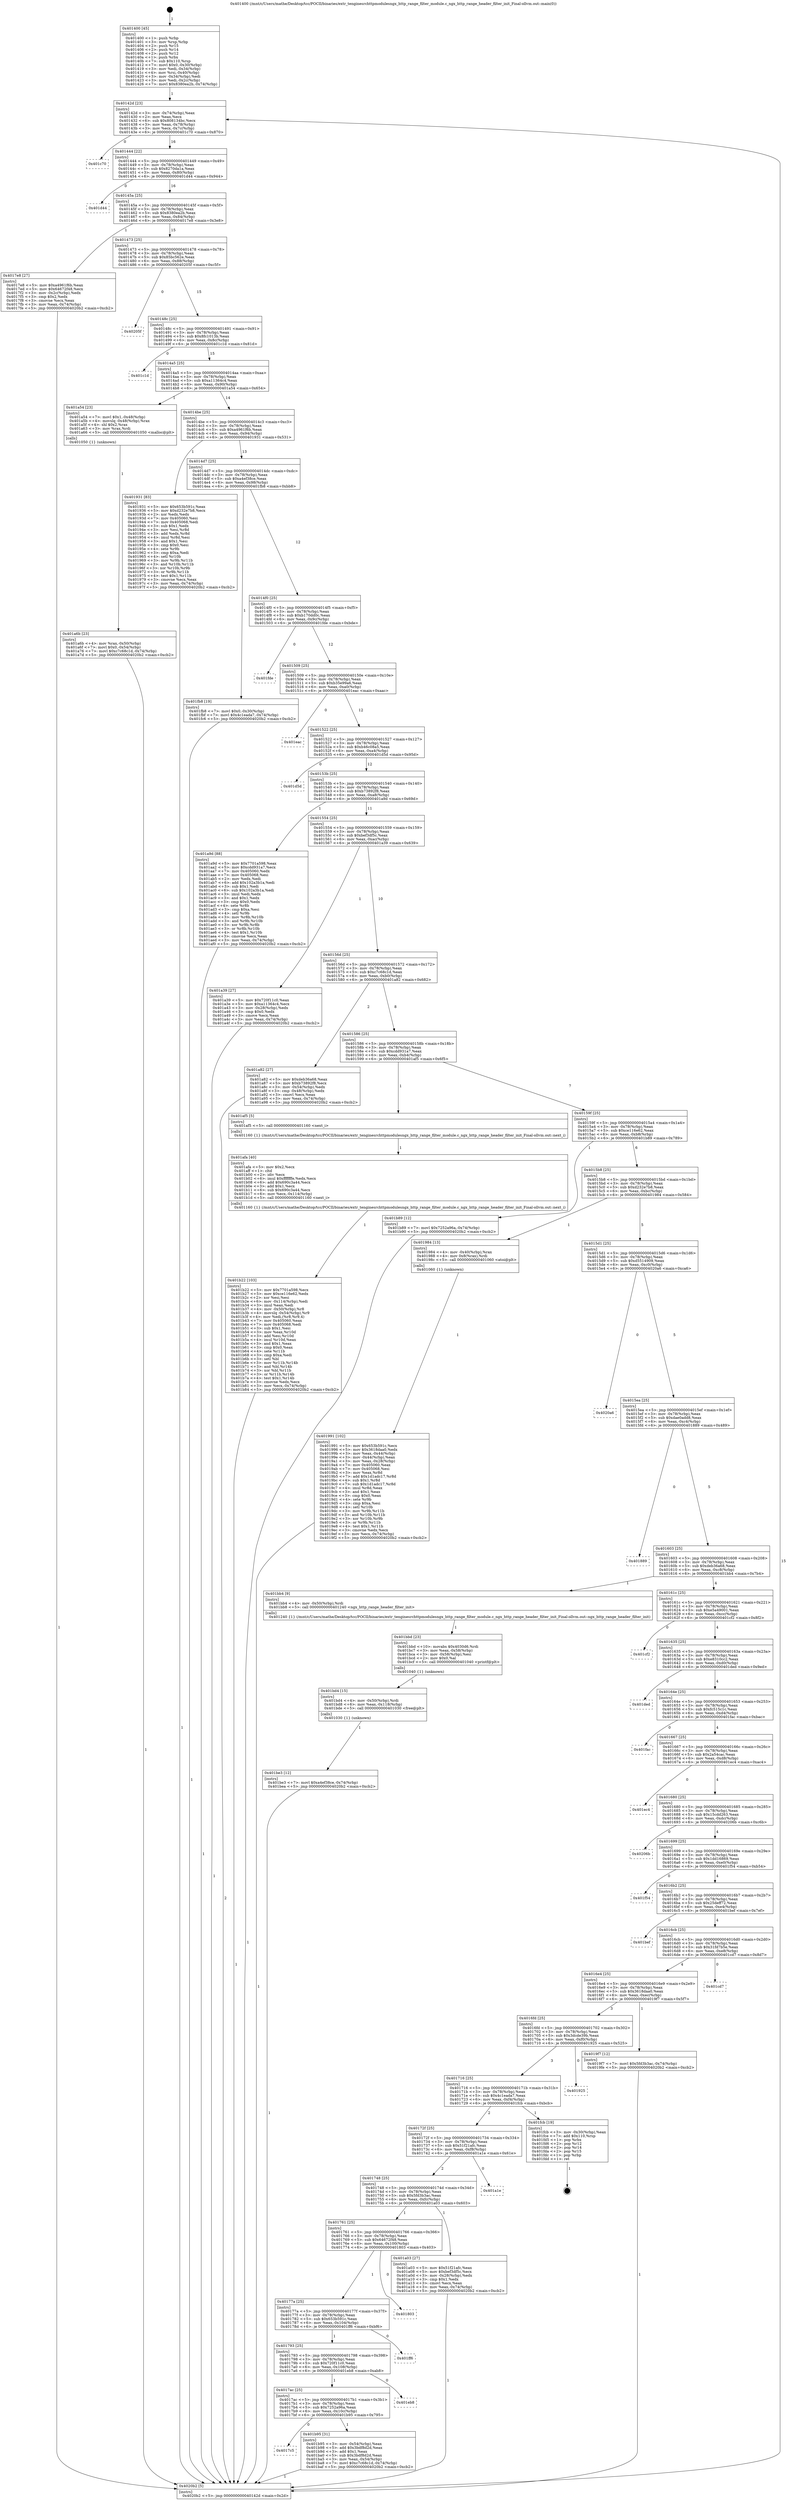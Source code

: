 digraph "0x401400" {
  label = "0x401400 (/mnt/c/Users/mathe/Desktop/tcc/POCII/binaries/extr_tenginesrchttpmodulesngx_http_range_filter_module.c_ngx_http_range_header_filter_init_Final-ollvm.out::main(0))"
  labelloc = "t"
  node[shape=record]

  Entry [label="",width=0.3,height=0.3,shape=circle,fillcolor=black,style=filled]
  "0x40142d" [label="{
     0x40142d [23]\l
     | [instrs]\l
     &nbsp;&nbsp;0x40142d \<+3\>: mov -0x74(%rbp),%eax\l
     &nbsp;&nbsp;0x401430 \<+2\>: mov %eax,%ecx\l
     &nbsp;&nbsp;0x401432 \<+6\>: sub $0x808134bc,%ecx\l
     &nbsp;&nbsp;0x401438 \<+3\>: mov %eax,-0x78(%rbp)\l
     &nbsp;&nbsp;0x40143b \<+3\>: mov %ecx,-0x7c(%rbp)\l
     &nbsp;&nbsp;0x40143e \<+6\>: je 0000000000401c70 \<main+0x870\>\l
  }"]
  "0x401c70" [label="{
     0x401c70\l
  }", style=dashed]
  "0x401444" [label="{
     0x401444 [22]\l
     | [instrs]\l
     &nbsp;&nbsp;0x401444 \<+5\>: jmp 0000000000401449 \<main+0x49\>\l
     &nbsp;&nbsp;0x401449 \<+3\>: mov -0x78(%rbp),%eax\l
     &nbsp;&nbsp;0x40144c \<+5\>: sub $0x8270da1a,%eax\l
     &nbsp;&nbsp;0x401451 \<+3\>: mov %eax,-0x80(%rbp)\l
     &nbsp;&nbsp;0x401454 \<+6\>: je 0000000000401d44 \<main+0x944\>\l
  }"]
  Exit [label="",width=0.3,height=0.3,shape=circle,fillcolor=black,style=filled,peripheries=2]
  "0x401d44" [label="{
     0x401d44\l
  }", style=dashed]
  "0x40145a" [label="{
     0x40145a [25]\l
     | [instrs]\l
     &nbsp;&nbsp;0x40145a \<+5\>: jmp 000000000040145f \<main+0x5f\>\l
     &nbsp;&nbsp;0x40145f \<+3\>: mov -0x78(%rbp),%eax\l
     &nbsp;&nbsp;0x401462 \<+5\>: sub $0x8380ea2b,%eax\l
     &nbsp;&nbsp;0x401467 \<+6\>: mov %eax,-0x84(%rbp)\l
     &nbsp;&nbsp;0x40146d \<+6\>: je 00000000004017e8 \<main+0x3e8\>\l
  }"]
  "0x401be3" [label="{
     0x401be3 [12]\l
     | [instrs]\l
     &nbsp;&nbsp;0x401be3 \<+7\>: movl $0xa4ef38ce,-0x74(%rbp)\l
     &nbsp;&nbsp;0x401bea \<+5\>: jmp 00000000004020b2 \<main+0xcb2\>\l
  }"]
  "0x4017e8" [label="{
     0x4017e8 [27]\l
     | [instrs]\l
     &nbsp;&nbsp;0x4017e8 \<+5\>: mov $0xa4961f6b,%eax\l
     &nbsp;&nbsp;0x4017ed \<+5\>: mov $0x64672f48,%ecx\l
     &nbsp;&nbsp;0x4017f2 \<+3\>: mov -0x2c(%rbp),%edx\l
     &nbsp;&nbsp;0x4017f5 \<+3\>: cmp $0x2,%edx\l
     &nbsp;&nbsp;0x4017f8 \<+3\>: cmovne %ecx,%eax\l
     &nbsp;&nbsp;0x4017fb \<+3\>: mov %eax,-0x74(%rbp)\l
     &nbsp;&nbsp;0x4017fe \<+5\>: jmp 00000000004020b2 \<main+0xcb2\>\l
  }"]
  "0x401473" [label="{
     0x401473 [25]\l
     | [instrs]\l
     &nbsp;&nbsp;0x401473 \<+5\>: jmp 0000000000401478 \<main+0x78\>\l
     &nbsp;&nbsp;0x401478 \<+3\>: mov -0x78(%rbp),%eax\l
     &nbsp;&nbsp;0x40147b \<+5\>: sub $0x85bc562e,%eax\l
     &nbsp;&nbsp;0x401480 \<+6\>: mov %eax,-0x88(%rbp)\l
     &nbsp;&nbsp;0x401486 \<+6\>: je 000000000040205f \<main+0xc5f\>\l
  }"]
  "0x4020b2" [label="{
     0x4020b2 [5]\l
     | [instrs]\l
     &nbsp;&nbsp;0x4020b2 \<+5\>: jmp 000000000040142d \<main+0x2d\>\l
  }"]
  "0x401400" [label="{
     0x401400 [45]\l
     | [instrs]\l
     &nbsp;&nbsp;0x401400 \<+1\>: push %rbp\l
     &nbsp;&nbsp;0x401401 \<+3\>: mov %rsp,%rbp\l
     &nbsp;&nbsp;0x401404 \<+2\>: push %r15\l
     &nbsp;&nbsp;0x401406 \<+2\>: push %r14\l
     &nbsp;&nbsp;0x401408 \<+2\>: push %r12\l
     &nbsp;&nbsp;0x40140a \<+1\>: push %rbx\l
     &nbsp;&nbsp;0x40140b \<+7\>: sub $0x110,%rsp\l
     &nbsp;&nbsp;0x401412 \<+7\>: movl $0x0,-0x30(%rbp)\l
     &nbsp;&nbsp;0x401419 \<+3\>: mov %edi,-0x34(%rbp)\l
     &nbsp;&nbsp;0x40141c \<+4\>: mov %rsi,-0x40(%rbp)\l
     &nbsp;&nbsp;0x401420 \<+3\>: mov -0x34(%rbp),%edi\l
     &nbsp;&nbsp;0x401423 \<+3\>: mov %edi,-0x2c(%rbp)\l
     &nbsp;&nbsp;0x401426 \<+7\>: movl $0x8380ea2b,-0x74(%rbp)\l
  }"]
  "0x401bd4" [label="{
     0x401bd4 [15]\l
     | [instrs]\l
     &nbsp;&nbsp;0x401bd4 \<+4\>: mov -0x50(%rbp),%rdi\l
     &nbsp;&nbsp;0x401bd8 \<+6\>: mov %eax,-0x118(%rbp)\l
     &nbsp;&nbsp;0x401bde \<+5\>: call 0000000000401030 \<free@plt\>\l
     | [calls]\l
     &nbsp;&nbsp;0x401030 \{1\} (unknown)\l
  }"]
  "0x40205f" [label="{
     0x40205f\l
  }", style=dashed]
  "0x40148c" [label="{
     0x40148c [25]\l
     | [instrs]\l
     &nbsp;&nbsp;0x40148c \<+5\>: jmp 0000000000401491 \<main+0x91\>\l
     &nbsp;&nbsp;0x401491 \<+3\>: mov -0x78(%rbp),%eax\l
     &nbsp;&nbsp;0x401494 \<+5\>: sub $0x8fc1013b,%eax\l
     &nbsp;&nbsp;0x401499 \<+6\>: mov %eax,-0x8c(%rbp)\l
     &nbsp;&nbsp;0x40149f \<+6\>: je 0000000000401c1d \<main+0x81d\>\l
  }"]
  "0x401bbd" [label="{
     0x401bbd [23]\l
     | [instrs]\l
     &nbsp;&nbsp;0x401bbd \<+10\>: movabs $0x4030d6,%rdi\l
     &nbsp;&nbsp;0x401bc7 \<+3\>: mov %eax,-0x58(%rbp)\l
     &nbsp;&nbsp;0x401bca \<+3\>: mov -0x58(%rbp),%esi\l
     &nbsp;&nbsp;0x401bcd \<+2\>: mov $0x0,%al\l
     &nbsp;&nbsp;0x401bcf \<+5\>: call 0000000000401040 \<printf@plt\>\l
     | [calls]\l
     &nbsp;&nbsp;0x401040 \{1\} (unknown)\l
  }"]
  "0x401c1d" [label="{
     0x401c1d\l
  }", style=dashed]
  "0x4014a5" [label="{
     0x4014a5 [25]\l
     | [instrs]\l
     &nbsp;&nbsp;0x4014a5 \<+5\>: jmp 00000000004014aa \<main+0xaa\>\l
     &nbsp;&nbsp;0x4014aa \<+3\>: mov -0x78(%rbp),%eax\l
     &nbsp;&nbsp;0x4014ad \<+5\>: sub $0xa11364c4,%eax\l
     &nbsp;&nbsp;0x4014b2 \<+6\>: mov %eax,-0x90(%rbp)\l
     &nbsp;&nbsp;0x4014b8 \<+6\>: je 0000000000401a54 \<main+0x654\>\l
  }"]
  "0x4017c5" [label="{
     0x4017c5\l
  }", style=dashed]
  "0x401a54" [label="{
     0x401a54 [23]\l
     | [instrs]\l
     &nbsp;&nbsp;0x401a54 \<+7\>: movl $0x1,-0x48(%rbp)\l
     &nbsp;&nbsp;0x401a5b \<+4\>: movslq -0x48(%rbp),%rax\l
     &nbsp;&nbsp;0x401a5f \<+4\>: shl $0x2,%rax\l
     &nbsp;&nbsp;0x401a63 \<+3\>: mov %rax,%rdi\l
     &nbsp;&nbsp;0x401a66 \<+5\>: call 0000000000401050 \<malloc@plt\>\l
     | [calls]\l
     &nbsp;&nbsp;0x401050 \{1\} (unknown)\l
  }"]
  "0x4014be" [label="{
     0x4014be [25]\l
     | [instrs]\l
     &nbsp;&nbsp;0x4014be \<+5\>: jmp 00000000004014c3 \<main+0xc3\>\l
     &nbsp;&nbsp;0x4014c3 \<+3\>: mov -0x78(%rbp),%eax\l
     &nbsp;&nbsp;0x4014c6 \<+5\>: sub $0xa4961f6b,%eax\l
     &nbsp;&nbsp;0x4014cb \<+6\>: mov %eax,-0x94(%rbp)\l
     &nbsp;&nbsp;0x4014d1 \<+6\>: je 0000000000401931 \<main+0x531\>\l
  }"]
  "0x401b95" [label="{
     0x401b95 [31]\l
     | [instrs]\l
     &nbsp;&nbsp;0x401b95 \<+3\>: mov -0x54(%rbp),%eax\l
     &nbsp;&nbsp;0x401b98 \<+5\>: add $0x3bdf8d2d,%eax\l
     &nbsp;&nbsp;0x401b9d \<+3\>: add $0x1,%eax\l
     &nbsp;&nbsp;0x401ba0 \<+5\>: sub $0x3bdf8d2d,%eax\l
     &nbsp;&nbsp;0x401ba5 \<+3\>: mov %eax,-0x54(%rbp)\l
     &nbsp;&nbsp;0x401ba8 \<+7\>: movl $0xc7c68c1d,-0x74(%rbp)\l
     &nbsp;&nbsp;0x401baf \<+5\>: jmp 00000000004020b2 \<main+0xcb2\>\l
  }"]
  "0x401931" [label="{
     0x401931 [83]\l
     | [instrs]\l
     &nbsp;&nbsp;0x401931 \<+5\>: mov $0x653b591c,%eax\l
     &nbsp;&nbsp;0x401936 \<+5\>: mov $0xd232e7b8,%ecx\l
     &nbsp;&nbsp;0x40193b \<+2\>: xor %edx,%edx\l
     &nbsp;&nbsp;0x40193d \<+7\>: mov 0x405060,%esi\l
     &nbsp;&nbsp;0x401944 \<+7\>: mov 0x405068,%edi\l
     &nbsp;&nbsp;0x40194b \<+3\>: sub $0x1,%edx\l
     &nbsp;&nbsp;0x40194e \<+3\>: mov %esi,%r8d\l
     &nbsp;&nbsp;0x401951 \<+3\>: add %edx,%r8d\l
     &nbsp;&nbsp;0x401954 \<+4\>: imul %r8d,%esi\l
     &nbsp;&nbsp;0x401958 \<+3\>: and $0x1,%esi\l
     &nbsp;&nbsp;0x40195b \<+3\>: cmp $0x0,%esi\l
     &nbsp;&nbsp;0x40195e \<+4\>: sete %r9b\l
     &nbsp;&nbsp;0x401962 \<+3\>: cmp $0xa,%edi\l
     &nbsp;&nbsp;0x401965 \<+4\>: setl %r10b\l
     &nbsp;&nbsp;0x401969 \<+3\>: mov %r9b,%r11b\l
     &nbsp;&nbsp;0x40196c \<+3\>: and %r10b,%r11b\l
     &nbsp;&nbsp;0x40196f \<+3\>: xor %r10b,%r9b\l
     &nbsp;&nbsp;0x401972 \<+3\>: or %r9b,%r11b\l
     &nbsp;&nbsp;0x401975 \<+4\>: test $0x1,%r11b\l
     &nbsp;&nbsp;0x401979 \<+3\>: cmovne %ecx,%eax\l
     &nbsp;&nbsp;0x40197c \<+3\>: mov %eax,-0x74(%rbp)\l
     &nbsp;&nbsp;0x40197f \<+5\>: jmp 00000000004020b2 \<main+0xcb2\>\l
  }"]
  "0x4014d7" [label="{
     0x4014d7 [25]\l
     | [instrs]\l
     &nbsp;&nbsp;0x4014d7 \<+5\>: jmp 00000000004014dc \<main+0xdc\>\l
     &nbsp;&nbsp;0x4014dc \<+3\>: mov -0x78(%rbp),%eax\l
     &nbsp;&nbsp;0x4014df \<+5\>: sub $0xa4ef38ce,%eax\l
     &nbsp;&nbsp;0x4014e4 \<+6\>: mov %eax,-0x98(%rbp)\l
     &nbsp;&nbsp;0x4014ea \<+6\>: je 0000000000401fb8 \<main+0xbb8\>\l
  }"]
  "0x4017ac" [label="{
     0x4017ac [25]\l
     | [instrs]\l
     &nbsp;&nbsp;0x4017ac \<+5\>: jmp 00000000004017b1 \<main+0x3b1\>\l
     &nbsp;&nbsp;0x4017b1 \<+3\>: mov -0x78(%rbp),%eax\l
     &nbsp;&nbsp;0x4017b4 \<+5\>: sub $0x7252a96a,%eax\l
     &nbsp;&nbsp;0x4017b9 \<+6\>: mov %eax,-0x10c(%rbp)\l
     &nbsp;&nbsp;0x4017bf \<+6\>: je 0000000000401b95 \<main+0x795\>\l
  }"]
  "0x401fb8" [label="{
     0x401fb8 [19]\l
     | [instrs]\l
     &nbsp;&nbsp;0x401fb8 \<+7\>: movl $0x0,-0x30(%rbp)\l
     &nbsp;&nbsp;0x401fbf \<+7\>: movl $0x4c1eada7,-0x74(%rbp)\l
     &nbsp;&nbsp;0x401fc6 \<+5\>: jmp 00000000004020b2 \<main+0xcb2\>\l
  }"]
  "0x4014f0" [label="{
     0x4014f0 [25]\l
     | [instrs]\l
     &nbsp;&nbsp;0x4014f0 \<+5\>: jmp 00000000004014f5 \<main+0xf5\>\l
     &nbsp;&nbsp;0x4014f5 \<+3\>: mov -0x78(%rbp),%eax\l
     &nbsp;&nbsp;0x4014f8 \<+5\>: sub $0xb170dd0c,%eax\l
     &nbsp;&nbsp;0x4014fd \<+6\>: mov %eax,-0x9c(%rbp)\l
     &nbsp;&nbsp;0x401503 \<+6\>: je 0000000000401fde \<main+0xbde\>\l
  }"]
  "0x401eb8" [label="{
     0x401eb8\l
  }", style=dashed]
  "0x401fde" [label="{
     0x401fde\l
  }", style=dashed]
  "0x401509" [label="{
     0x401509 [25]\l
     | [instrs]\l
     &nbsp;&nbsp;0x401509 \<+5\>: jmp 000000000040150e \<main+0x10e\>\l
     &nbsp;&nbsp;0x40150e \<+3\>: mov -0x78(%rbp),%eax\l
     &nbsp;&nbsp;0x401511 \<+5\>: sub $0xb35e99a6,%eax\l
     &nbsp;&nbsp;0x401516 \<+6\>: mov %eax,-0xa0(%rbp)\l
     &nbsp;&nbsp;0x40151c \<+6\>: je 0000000000401eac \<main+0xaac\>\l
  }"]
  "0x401793" [label="{
     0x401793 [25]\l
     | [instrs]\l
     &nbsp;&nbsp;0x401793 \<+5\>: jmp 0000000000401798 \<main+0x398\>\l
     &nbsp;&nbsp;0x401798 \<+3\>: mov -0x78(%rbp),%eax\l
     &nbsp;&nbsp;0x40179b \<+5\>: sub $0x720f11c0,%eax\l
     &nbsp;&nbsp;0x4017a0 \<+6\>: mov %eax,-0x108(%rbp)\l
     &nbsp;&nbsp;0x4017a6 \<+6\>: je 0000000000401eb8 \<main+0xab8\>\l
  }"]
  "0x401eac" [label="{
     0x401eac\l
  }", style=dashed]
  "0x401522" [label="{
     0x401522 [25]\l
     | [instrs]\l
     &nbsp;&nbsp;0x401522 \<+5\>: jmp 0000000000401527 \<main+0x127\>\l
     &nbsp;&nbsp;0x401527 \<+3\>: mov -0x78(%rbp),%eax\l
     &nbsp;&nbsp;0x40152a \<+5\>: sub $0xb46c08a5,%eax\l
     &nbsp;&nbsp;0x40152f \<+6\>: mov %eax,-0xa4(%rbp)\l
     &nbsp;&nbsp;0x401535 \<+6\>: je 0000000000401d5d \<main+0x95d\>\l
  }"]
  "0x401ff6" [label="{
     0x401ff6\l
  }", style=dashed]
  "0x401d5d" [label="{
     0x401d5d\l
  }", style=dashed]
  "0x40153b" [label="{
     0x40153b [25]\l
     | [instrs]\l
     &nbsp;&nbsp;0x40153b \<+5\>: jmp 0000000000401540 \<main+0x140\>\l
     &nbsp;&nbsp;0x401540 \<+3\>: mov -0x78(%rbp),%eax\l
     &nbsp;&nbsp;0x401543 \<+5\>: sub $0xb73892f8,%eax\l
     &nbsp;&nbsp;0x401548 \<+6\>: mov %eax,-0xa8(%rbp)\l
     &nbsp;&nbsp;0x40154e \<+6\>: je 0000000000401a9d \<main+0x69d\>\l
  }"]
  "0x40177a" [label="{
     0x40177a [25]\l
     | [instrs]\l
     &nbsp;&nbsp;0x40177a \<+5\>: jmp 000000000040177f \<main+0x37f\>\l
     &nbsp;&nbsp;0x40177f \<+3\>: mov -0x78(%rbp),%eax\l
     &nbsp;&nbsp;0x401782 \<+5\>: sub $0x653b591c,%eax\l
     &nbsp;&nbsp;0x401787 \<+6\>: mov %eax,-0x104(%rbp)\l
     &nbsp;&nbsp;0x40178d \<+6\>: je 0000000000401ff6 \<main+0xbf6\>\l
  }"]
  "0x401a9d" [label="{
     0x401a9d [88]\l
     | [instrs]\l
     &nbsp;&nbsp;0x401a9d \<+5\>: mov $0x7701a598,%eax\l
     &nbsp;&nbsp;0x401aa2 \<+5\>: mov $0xcdd931a7,%ecx\l
     &nbsp;&nbsp;0x401aa7 \<+7\>: mov 0x405060,%edx\l
     &nbsp;&nbsp;0x401aae \<+7\>: mov 0x405068,%esi\l
     &nbsp;&nbsp;0x401ab5 \<+2\>: mov %edx,%edi\l
     &nbsp;&nbsp;0x401ab7 \<+6\>: add $0x102a3b1a,%edi\l
     &nbsp;&nbsp;0x401abd \<+3\>: sub $0x1,%edi\l
     &nbsp;&nbsp;0x401ac0 \<+6\>: sub $0x102a3b1a,%edi\l
     &nbsp;&nbsp;0x401ac6 \<+3\>: imul %edi,%edx\l
     &nbsp;&nbsp;0x401ac9 \<+3\>: and $0x1,%edx\l
     &nbsp;&nbsp;0x401acc \<+3\>: cmp $0x0,%edx\l
     &nbsp;&nbsp;0x401acf \<+4\>: sete %r8b\l
     &nbsp;&nbsp;0x401ad3 \<+3\>: cmp $0xa,%esi\l
     &nbsp;&nbsp;0x401ad6 \<+4\>: setl %r9b\l
     &nbsp;&nbsp;0x401ada \<+3\>: mov %r8b,%r10b\l
     &nbsp;&nbsp;0x401add \<+3\>: and %r9b,%r10b\l
     &nbsp;&nbsp;0x401ae0 \<+3\>: xor %r9b,%r8b\l
     &nbsp;&nbsp;0x401ae3 \<+3\>: or %r8b,%r10b\l
     &nbsp;&nbsp;0x401ae6 \<+4\>: test $0x1,%r10b\l
     &nbsp;&nbsp;0x401aea \<+3\>: cmovne %ecx,%eax\l
     &nbsp;&nbsp;0x401aed \<+3\>: mov %eax,-0x74(%rbp)\l
     &nbsp;&nbsp;0x401af0 \<+5\>: jmp 00000000004020b2 \<main+0xcb2\>\l
  }"]
  "0x401554" [label="{
     0x401554 [25]\l
     | [instrs]\l
     &nbsp;&nbsp;0x401554 \<+5\>: jmp 0000000000401559 \<main+0x159\>\l
     &nbsp;&nbsp;0x401559 \<+3\>: mov -0x78(%rbp),%eax\l
     &nbsp;&nbsp;0x40155c \<+5\>: sub $0xbef3df5c,%eax\l
     &nbsp;&nbsp;0x401561 \<+6\>: mov %eax,-0xac(%rbp)\l
     &nbsp;&nbsp;0x401567 \<+6\>: je 0000000000401a39 \<main+0x639\>\l
  }"]
  "0x401803" [label="{
     0x401803\l
  }", style=dashed]
  "0x401a39" [label="{
     0x401a39 [27]\l
     | [instrs]\l
     &nbsp;&nbsp;0x401a39 \<+5\>: mov $0x720f11c0,%eax\l
     &nbsp;&nbsp;0x401a3e \<+5\>: mov $0xa11364c4,%ecx\l
     &nbsp;&nbsp;0x401a43 \<+3\>: mov -0x28(%rbp),%edx\l
     &nbsp;&nbsp;0x401a46 \<+3\>: cmp $0x0,%edx\l
     &nbsp;&nbsp;0x401a49 \<+3\>: cmove %ecx,%eax\l
     &nbsp;&nbsp;0x401a4c \<+3\>: mov %eax,-0x74(%rbp)\l
     &nbsp;&nbsp;0x401a4f \<+5\>: jmp 00000000004020b2 \<main+0xcb2\>\l
  }"]
  "0x40156d" [label="{
     0x40156d [25]\l
     | [instrs]\l
     &nbsp;&nbsp;0x40156d \<+5\>: jmp 0000000000401572 \<main+0x172\>\l
     &nbsp;&nbsp;0x401572 \<+3\>: mov -0x78(%rbp),%eax\l
     &nbsp;&nbsp;0x401575 \<+5\>: sub $0xc7c68c1d,%eax\l
     &nbsp;&nbsp;0x40157a \<+6\>: mov %eax,-0xb0(%rbp)\l
     &nbsp;&nbsp;0x401580 \<+6\>: je 0000000000401a82 \<main+0x682\>\l
  }"]
  "0x401b22" [label="{
     0x401b22 [103]\l
     | [instrs]\l
     &nbsp;&nbsp;0x401b22 \<+5\>: mov $0x7701a598,%ecx\l
     &nbsp;&nbsp;0x401b27 \<+5\>: mov $0xce116e62,%edx\l
     &nbsp;&nbsp;0x401b2c \<+2\>: xor %esi,%esi\l
     &nbsp;&nbsp;0x401b2e \<+6\>: mov -0x114(%rbp),%edi\l
     &nbsp;&nbsp;0x401b34 \<+3\>: imul %eax,%edi\l
     &nbsp;&nbsp;0x401b37 \<+4\>: mov -0x50(%rbp),%r8\l
     &nbsp;&nbsp;0x401b3b \<+4\>: movslq -0x54(%rbp),%r9\l
     &nbsp;&nbsp;0x401b3f \<+4\>: mov %edi,(%r8,%r9,4)\l
     &nbsp;&nbsp;0x401b43 \<+7\>: mov 0x405060,%eax\l
     &nbsp;&nbsp;0x401b4a \<+7\>: mov 0x405068,%edi\l
     &nbsp;&nbsp;0x401b51 \<+3\>: sub $0x1,%esi\l
     &nbsp;&nbsp;0x401b54 \<+3\>: mov %eax,%r10d\l
     &nbsp;&nbsp;0x401b57 \<+3\>: add %esi,%r10d\l
     &nbsp;&nbsp;0x401b5a \<+4\>: imul %r10d,%eax\l
     &nbsp;&nbsp;0x401b5e \<+3\>: and $0x1,%eax\l
     &nbsp;&nbsp;0x401b61 \<+3\>: cmp $0x0,%eax\l
     &nbsp;&nbsp;0x401b64 \<+4\>: sete %r11b\l
     &nbsp;&nbsp;0x401b68 \<+3\>: cmp $0xa,%edi\l
     &nbsp;&nbsp;0x401b6b \<+3\>: setl %bl\l
     &nbsp;&nbsp;0x401b6e \<+3\>: mov %r11b,%r14b\l
     &nbsp;&nbsp;0x401b71 \<+3\>: and %bl,%r14b\l
     &nbsp;&nbsp;0x401b74 \<+3\>: xor %bl,%r11b\l
     &nbsp;&nbsp;0x401b77 \<+3\>: or %r11b,%r14b\l
     &nbsp;&nbsp;0x401b7a \<+4\>: test $0x1,%r14b\l
     &nbsp;&nbsp;0x401b7e \<+3\>: cmovne %edx,%ecx\l
     &nbsp;&nbsp;0x401b81 \<+3\>: mov %ecx,-0x74(%rbp)\l
     &nbsp;&nbsp;0x401b84 \<+5\>: jmp 00000000004020b2 \<main+0xcb2\>\l
  }"]
  "0x401a82" [label="{
     0x401a82 [27]\l
     | [instrs]\l
     &nbsp;&nbsp;0x401a82 \<+5\>: mov $0xdeb36a68,%eax\l
     &nbsp;&nbsp;0x401a87 \<+5\>: mov $0xb73892f8,%ecx\l
     &nbsp;&nbsp;0x401a8c \<+3\>: mov -0x54(%rbp),%edx\l
     &nbsp;&nbsp;0x401a8f \<+3\>: cmp -0x48(%rbp),%edx\l
     &nbsp;&nbsp;0x401a92 \<+3\>: cmovl %ecx,%eax\l
     &nbsp;&nbsp;0x401a95 \<+3\>: mov %eax,-0x74(%rbp)\l
     &nbsp;&nbsp;0x401a98 \<+5\>: jmp 00000000004020b2 \<main+0xcb2\>\l
  }"]
  "0x401586" [label="{
     0x401586 [25]\l
     | [instrs]\l
     &nbsp;&nbsp;0x401586 \<+5\>: jmp 000000000040158b \<main+0x18b\>\l
     &nbsp;&nbsp;0x40158b \<+3\>: mov -0x78(%rbp),%eax\l
     &nbsp;&nbsp;0x40158e \<+5\>: sub $0xcdd931a7,%eax\l
     &nbsp;&nbsp;0x401593 \<+6\>: mov %eax,-0xb4(%rbp)\l
     &nbsp;&nbsp;0x401599 \<+6\>: je 0000000000401af5 \<main+0x6f5\>\l
  }"]
  "0x401afa" [label="{
     0x401afa [40]\l
     | [instrs]\l
     &nbsp;&nbsp;0x401afa \<+5\>: mov $0x2,%ecx\l
     &nbsp;&nbsp;0x401aff \<+1\>: cltd\l
     &nbsp;&nbsp;0x401b00 \<+2\>: idiv %ecx\l
     &nbsp;&nbsp;0x401b02 \<+6\>: imul $0xfffffffe,%edx,%ecx\l
     &nbsp;&nbsp;0x401b08 \<+6\>: add $0x690c3a44,%ecx\l
     &nbsp;&nbsp;0x401b0e \<+3\>: add $0x1,%ecx\l
     &nbsp;&nbsp;0x401b11 \<+6\>: sub $0x690c3a44,%ecx\l
     &nbsp;&nbsp;0x401b17 \<+6\>: mov %ecx,-0x114(%rbp)\l
     &nbsp;&nbsp;0x401b1d \<+5\>: call 0000000000401160 \<next_i\>\l
     | [calls]\l
     &nbsp;&nbsp;0x401160 \{1\} (/mnt/c/Users/mathe/Desktop/tcc/POCII/binaries/extr_tenginesrchttpmodulesngx_http_range_filter_module.c_ngx_http_range_header_filter_init_Final-ollvm.out::next_i)\l
  }"]
  "0x401af5" [label="{
     0x401af5 [5]\l
     | [instrs]\l
     &nbsp;&nbsp;0x401af5 \<+5\>: call 0000000000401160 \<next_i\>\l
     | [calls]\l
     &nbsp;&nbsp;0x401160 \{1\} (/mnt/c/Users/mathe/Desktop/tcc/POCII/binaries/extr_tenginesrchttpmodulesngx_http_range_filter_module.c_ngx_http_range_header_filter_init_Final-ollvm.out::next_i)\l
  }"]
  "0x40159f" [label="{
     0x40159f [25]\l
     | [instrs]\l
     &nbsp;&nbsp;0x40159f \<+5\>: jmp 00000000004015a4 \<main+0x1a4\>\l
     &nbsp;&nbsp;0x4015a4 \<+3\>: mov -0x78(%rbp),%eax\l
     &nbsp;&nbsp;0x4015a7 \<+5\>: sub $0xce116e62,%eax\l
     &nbsp;&nbsp;0x4015ac \<+6\>: mov %eax,-0xb8(%rbp)\l
     &nbsp;&nbsp;0x4015b2 \<+6\>: je 0000000000401b89 \<main+0x789\>\l
  }"]
  "0x401a6b" [label="{
     0x401a6b [23]\l
     | [instrs]\l
     &nbsp;&nbsp;0x401a6b \<+4\>: mov %rax,-0x50(%rbp)\l
     &nbsp;&nbsp;0x401a6f \<+7\>: movl $0x0,-0x54(%rbp)\l
     &nbsp;&nbsp;0x401a76 \<+7\>: movl $0xc7c68c1d,-0x74(%rbp)\l
     &nbsp;&nbsp;0x401a7d \<+5\>: jmp 00000000004020b2 \<main+0xcb2\>\l
  }"]
  "0x401b89" [label="{
     0x401b89 [12]\l
     | [instrs]\l
     &nbsp;&nbsp;0x401b89 \<+7\>: movl $0x7252a96a,-0x74(%rbp)\l
     &nbsp;&nbsp;0x401b90 \<+5\>: jmp 00000000004020b2 \<main+0xcb2\>\l
  }"]
  "0x4015b8" [label="{
     0x4015b8 [25]\l
     | [instrs]\l
     &nbsp;&nbsp;0x4015b8 \<+5\>: jmp 00000000004015bd \<main+0x1bd\>\l
     &nbsp;&nbsp;0x4015bd \<+3\>: mov -0x78(%rbp),%eax\l
     &nbsp;&nbsp;0x4015c0 \<+5\>: sub $0xd232e7b8,%eax\l
     &nbsp;&nbsp;0x4015c5 \<+6\>: mov %eax,-0xbc(%rbp)\l
     &nbsp;&nbsp;0x4015cb \<+6\>: je 0000000000401984 \<main+0x584\>\l
  }"]
  "0x401761" [label="{
     0x401761 [25]\l
     | [instrs]\l
     &nbsp;&nbsp;0x401761 \<+5\>: jmp 0000000000401766 \<main+0x366\>\l
     &nbsp;&nbsp;0x401766 \<+3\>: mov -0x78(%rbp),%eax\l
     &nbsp;&nbsp;0x401769 \<+5\>: sub $0x64672f48,%eax\l
     &nbsp;&nbsp;0x40176e \<+6\>: mov %eax,-0x100(%rbp)\l
     &nbsp;&nbsp;0x401774 \<+6\>: je 0000000000401803 \<main+0x403\>\l
  }"]
  "0x401984" [label="{
     0x401984 [13]\l
     | [instrs]\l
     &nbsp;&nbsp;0x401984 \<+4\>: mov -0x40(%rbp),%rax\l
     &nbsp;&nbsp;0x401988 \<+4\>: mov 0x8(%rax),%rdi\l
     &nbsp;&nbsp;0x40198c \<+5\>: call 0000000000401060 \<atoi@plt\>\l
     | [calls]\l
     &nbsp;&nbsp;0x401060 \{1\} (unknown)\l
  }"]
  "0x4015d1" [label="{
     0x4015d1 [25]\l
     | [instrs]\l
     &nbsp;&nbsp;0x4015d1 \<+5\>: jmp 00000000004015d6 \<main+0x1d6\>\l
     &nbsp;&nbsp;0x4015d6 \<+3\>: mov -0x78(%rbp),%eax\l
     &nbsp;&nbsp;0x4015d9 \<+5\>: sub $0xd5514909,%eax\l
     &nbsp;&nbsp;0x4015de \<+6\>: mov %eax,-0xc0(%rbp)\l
     &nbsp;&nbsp;0x4015e4 \<+6\>: je 00000000004020a6 \<main+0xca6\>\l
  }"]
  "0x401991" [label="{
     0x401991 [102]\l
     | [instrs]\l
     &nbsp;&nbsp;0x401991 \<+5\>: mov $0x653b591c,%ecx\l
     &nbsp;&nbsp;0x401996 \<+5\>: mov $0x3618daa0,%edx\l
     &nbsp;&nbsp;0x40199b \<+3\>: mov %eax,-0x44(%rbp)\l
     &nbsp;&nbsp;0x40199e \<+3\>: mov -0x44(%rbp),%eax\l
     &nbsp;&nbsp;0x4019a1 \<+3\>: mov %eax,-0x28(%rbp)\l
     &nbsp;&nbsp;0x4019a4 \<+7\>: mov 0x405060,%eax\l
     &nbsp;&nbsp;0x4019ab \<+7\>: mov 0x405068,%esi\l
     &nbsp;&nbsp;0x4019b2 \<+3\>: mov %eax,%r8d\l
     &nbsp;&nbsp;0x4019b5 \<+7\>: add $0x1d1adc17,%r8d\l
     &nbsp;&nbsp;0x4019bc \<+4\>: sub $0x1,%r8d\l
     &nbsp;&nbsp;0x4019c0 \<+7\>: sub $0x1d1adc17,%r8d\l
     &nbsp;&nbsp;0x4019c7 \<+4\>: imul %r8d,%eax\l
     &nbsp;&nbsp;0x4019cb \<+3\>: and $0x1,%eax\l
     &nbsp;&nbsp;0x4019ce \<+3\>: cmp $0x0,%eax\l
     &nbsp;&nbsp;0x4019d1 \<+4\>: sete %r9b\l
     &nbsp;&nbsp;0x4019d5 \<+3\>: cmp $0xa,%esi\l
     &nbsp;&nbsp;0x4019d8 \<+4\>: setl %r10b\l
     &nbsp;&nbsp;0x4019dc \<+3\>: mov %r9b,%r11b\l
     &nbsp;&nbsp;0x4019df \<+3\>: and %r10b,%r11b\l
     &nbsp;&nbsp;0x4019e2 \<+3\>: xor %r10b,%r9b\l
     &nbsp;&nbsp;0x4019e5 \<+3\>: or %r9b,%r11b\l
     &nbsp;&nbsp;0x4019e8 \<+4\>: test $0x1,%r11b\l
     &nbsp;&nbsp;0x4019ec \<+3\>: cmovne %edx,%ecx\l
     &nbsp;&nbsp;0x4019ef \<+3\>: mov %ecx,-0x74(%rbp)\l
     &nbsp;&nbsp;0x4019f2 \<+5\>: jmp 00000000004020b2 \<main+0xcb2\>\l
  }"]
  "0x401a03" [label="{
     0x401a03 [27]\l
     | [instrs]\l
     &nbsp;&nbsp;0x401a03 \<+5\>: mov $0x51f21afc,%eax\l
     &nbsp;&nbsp;0x401a08 \<+5\>: mov $0xbef3df5c,%ecx\l
     &nbsp;&nbsp;0x401a0d \<+3\>: mov -0x28(%rbp),%edx\l
     &nbsp;&nbsp;0x401a10 \<+3\>: cmp $0x1,%edx\l
     &nbsp;&nbsp;0x401a13 \<+3\>: cmovl %ecx,%eax\l
     &nbsp;&nbsp;0x401a16 \<+3\>: mov %eax,-0x74(%rbp)\l
     &nbsp;&nbsp;0x401a19 \<+5\>: jmp 00000000004020b2 \<main+0xcb2\>\l
  }"]
  "0x4020a6" [label="{
     0x4020a6\l
  }", style=dashed]
  "0x4015ea" [label="{
     0x4015ea [25]\l
     | [instrs]\l
     &nbsp;&nbsp;0x4015ea \<+5\>: jmp 00000000004015ef \<main+0x1ef\>\l
     &nbsp;&nbsp;0x4015ef \<+3\>: mov -0x78(%rbp),%eax\l
     &nbsp;&nbsp;0x4015f2 \<+5\>: sub $0xdae0add8,%eax\l
     &nbsp;&nbsp;0x4015f7 \<+6\>: mov %eax,-0xc4(%rbp)\l
     &nbsp;&nbsp;0x4015fd \<+6\>: je 0000000000401889 \<main+0x489\>\l
  }"]
  "0x401748" [label="{
     0x401748 [25]\l
     | [instrs]\l
     &nbsp;&nbsp;0x401748 \<+5\>: jmp 000000000040174d \<main+0x34d\>\l
     &nbsp;&nbsp;0x40174d \<+3\>: mov -0x78(%rbp),%eax\l
     &nbsp;&nbsp;0x401750 \<+5\>: sub $0x5fd3b3ac,%eax\l
     &nbsp;&nbsp;0x401755 \<+6\>: mov %eax,-0xfc(%rbp)\l
     &nbsp;&nbsp;0x40175b \<+6\>: je 0000000000401a03 \<main+0x603\>\l
  }"]
  "0x401889" [label="{
     0x401889\l
  }", style=dashed]
  "0x401603" [label="{
     0x401603 [25]\l
     | [instrs]\l
     &nbsp;&nbsp;0x401603 \<+5\>: jmp 0000000000401608 \<main+0x208\>\l
     &nbsp;&nbsp;0x401608 \<+3\>: mov -0x78(%rbp),%eax\l
     &nbsp;&nbsp;0x40160b \<+5\>: sub $0xdeb36a68,%eax\l
     &nbsp;&nbsp;0x401610 \<+6\>: mov %eax,-0xc8(%rbp)\l
     &nbsp;&nbsp;0x401616 \<+6\>: je 0000000000401bb4 \<main+0x7b4\>\l
  }"]
  "0x401a1e" [label="{
     0x401a1e\l
  }", style=dashed]
  "0x401bb4" [label="{
     0x401bb4 [9]\l
     | [instrs]\l
     &nbsp;&nbsp;0x401bb4 \<+4\>: mov -0x50(%rbp),%rdi\l
     &nbsp;&nbsp;0x401bb8 \<+5\>: call 0000000000401240 \<ngx_http_range_header_filter_init\>\l
     | [calls]\l
     &nbsp;&nbsp;0x401240 \{1\} (/mnt/c/Users/mathe/Desktop/tcc/POCII/binaries/extr_tenginesrchttpmodulesngx_http_range_filter_module.c_ngx_http_range_header_filter_init_Final-ollvm.out::ngx_http_range_header_filter_init)\l
  }"]
  "0x40161c" [label="{
     0x40161c [25]\l
     | [instrs]\l
     &nbsp;&nbsp;0x40161c \<+5\>: jmp 0000000000401621 \<main+0x221\>\l
     &nbsp;&nbsp;0x401621 \<+3\>: mov -0x78(%rbp),%eax\l
     &nbsp;&nbsp;0x401624 \<+5\>: sub $0xe5a49001,%eax\l
     &nbsp;&nbsp;0x401629 \<+6\>: mov %eax,-0xcc(%rbp)\l
     &nbsp;&nbsp;0x40162f \<+6\>: je 0000000000401cf2 \<main+0x8f2\>\l
  }"]
  "0x40172f" [label="{
     0x40172f [25]\l
     | [instrs]\l
     &nbsp;&nbsp;0x40172f \<+5\>: jmp 0000000000401734 \<main+0x334\>\l
     &nbsp;&nbsp;0x401734 \<+3\>: mov -0x78(%rbp),%eax\l
     &nbsp;&nbsp;0x401737 \<+5\>: sub $0x51f21afc,%eax\l
     &nbsp;&nbsp;0x40173c \<+6\>: mov %eax,-0xf8(%rbp)\l
     &nbsp;&nbsp;0x401742 \<+6\>: je 0000000000401a1e \<main+0x61e\>\l
  }"]
  "0x401cf2" [label="{
     0x401cf2\l
  }", style=dashed]
  "0x401635" [label="{
     0x401635 [25]\l
     | [instrs]\l
     &nbsp;&nbsp;0x401635 \<+5\>: jmp 000000000040163a \<main+0x23a\>\l
     &nbsp;&nbsp;0x40163a \<+3\>: mov -0x78(%rbp),%eax\l
     &nbsp;&nbsp;0x40163d \<+5\>: sub $0xe8310cc2,%eax\l
     &nbsp;&nbsp;0x401642 \<+6\>: mov %eax,-0xd0(%rbp)\l
     &nbsp;&nbsp;0x401648 \<+6\>: je 0000000000401ded \<main+0x9ed\>\l
  }"]
  "0x401fcb" [label="{
     0x401fcb [19]\l
     | [instrs]\l
     &nbsp;&nbsp;0x401fcb \<+3\>: mov -0x30(%rbp),%eax\l
     &nbsp;&nbsp;0x401fce \<+7\>: add $0x110,%rsp\l
     &nbsp;&nbsp;0x401fd5 \<+1\>: pop %rbx\l
     &nbsp;&nbsp;0x401fd6 \<+2\>: pop %r12\l
     &nbsp;&nbsp;0x401fd8 \<+2\>: pop %r14\l
     &nbsp;&nbsp;0x401fda \<+2\>: pop %r15\l
     &nbsp;&nbsp;0x401fdc \<+1\>: pop %rbp\l
     &nbsp;&nbsp;0x401fdd \<+1\>: ret\l
  }"]
  "0x401ded" [label="{
     0x401ded\l
  }", style=dashed]
  "0x40164e" [label="{
     0x40164e [25]\l
     | [instrs]\l
     &nbsp;&nbsp;0x40164e \<+5\>: jmp 0000000000401653 \<main+0x253\>\l
     &nbsp;&nbsp;0x401653 \<+3\>: mov -0x78(%rbp),%eax\l
     &nbsp;&nbsp;0x401656 \<+5\>: sub $0xfc515c1c,%eax\l
     &nbsp;&nbsp;0x40165b \<+6\>: mov %eax,-0xd4(%rbp)\l
     &nbsp;&nbsp;0x401661 \<+6\>: je 0000000000401fac \<main+0xbac\>\l
  }"]
  "0x401716" [label="{
     0x401716 [25]\l
     | [instrs]\l
     &nbsp;&nbsp;0x401716 \<+5\>: jmp 000000000040171b \<main+0x31b\>\l
     &nbsp;&nbsp;0x40171b \<+3\>: mov -0x78(%rbp),%eax\l
     &nbsp;&nbsp;0x40171e \<+5\>: sub $0x4c1eada7,%eax\l
     &nbsp;&nbsp;0x401723 \<+6\>: mov %eax,-0xf4(%rbp)\l
     &nbsp;&nbsp;0x401729 \<+6\>: je 0000000000401fcb \<main+0xbcb\>\l
  }"]
  "0x401fac" [label="{
     0x401fac\l
  }", style=dashed]
  "0x401667" [label="{
     0x401667 [25]\l
     | [instrs]\l
     &nbsp;&nbsp;0x401667 \<+5\>: jmp 000000000040166c \<main+0x26c\>\l
     &nbsp;&nbsp;0x40166c \<+3\>: mov -0x78(%rbp),%eax\l
     &nbsp;&nbsp;0x40166f \<+5\>: sub $0x2a54cac,%eax\l
     &nbsp;&nbsp;0x401674 \<+6\>: mov %eax,-0xd8(%rbp)\l
     &nbsp;&nbsp;0x40167a \<+6\>: je 0000000000401ec4 \<main+0xac4\>\l
  }"]
  "0x401925" [label="{
     0x401925\l
  }", style=dashed]
  "0x401ec4" [label="{
     0x401ec4\l
  }", style=dashed]
  "0x401680" [label="{
     0x401680 [25]\l
     | [instrs]\l
     &nbsp;&nbsp;0x401680 \<+5\>: jmp 0000000000401685 \<main+0x285\>\l
     &nbsp;&nbsp;0x401685 \<+3\>: mov -0x78(%rbp),%eax\l
     &nbsp;&nbsp;0x401688 \<+5\>: sub $0x15cdd263,%eax\l
     &nbsp;&nbsp;0x40168d \<+6\>: mov %eax,-0xdc(%rbp)\l
     &nbsp;&nbsp;0x401693 \<+6\>: je 000000000040206b \<main+0xc6b\>\l
  }"]
  "0x4016fd" [label="{
     0x4016fd [25]\l
     | [instrs]\l
     &nbsp;&nbsp;0x4016fd \<+5\>: jmp 0000000000401702 \<main+0x302\>\l
     &nbsp;&nbsp;0x401702 \<+3\>: mov -0x78(%rbp),%eax\l
     &nbsp;&nbsp;0x401705 \<+5\>: sub $0x3dcde39b,%eax\l
     &nbsp;&nbsp;0x40170a \<+6\>: mov %eax,-0xf0(%rbp)\l
     &nbsp;&nbsp;0x401710 \<+6\>: je 0000000000401925 \<main+0x525\>\l
  }"]
  "0x40206b" [label="{
     0x40206b\l
  }", style=dashed]
  "0x401699" [label="{
     0x401699 [25]\l
     | [instrs]\l
     &nbsp;&nbsp;0x401699 \<+5\>: jmp 000000000040169e \<main+0x29e\>\l
     &nbsp;&nbsp;0x40169e \<+3\>: mov -0x78(%rbp),%eax\l
     &nbsp;&nbsp;0x4016a1 \<+5\>: sub $0x1dd16869,%eax\l
     &nbsp;&nbsp;0x4016a6 \<+6\>: mov %eax,-0xe0(%rbp)\l
     &nbsp;&nbsp;0x4016ac \<+6\>: je 0000000000401f54 \<main+0xb54\>\l
  }"]
  "0x4019f7" [label="{
     0x4019f7 [12]\l
     | [instrs]\l
     &nbsp;&nbsp;0x4019f7 \<+7\>: movl $0x5fd3b3ac,-0x74(%rbp)\l
     &nbsp;&nbsp;0x4019fe \<+5\>: jmp 00000000004020b2 \<main+0xcb2\>\l
  }"]
  "0x401f54" [label="{
     0x401f54\l
  }", style=dashed]
  "0x4016b2" [label="{
     0x4016b2 [25]\l
     | [instrs]\l
     &nbsp;&nbsp;0x4016b2 \<+5\>: jmp 00000000004016b7 \<main+0x2b7\>\l
     &nbsp;&nbsp;0x4016b7 \<+3\>: mov -0x78(%rbp),%eax\l
     &nbsp;&nbsp;0x4016ba \<+5\>: sub $0x25deff72,%eax\l
     &nbsp;&nbsp;0x4016bf \<+6\>: mov %eax,-0xe4(%rbp)\l
     &nbsp;&nbsp;0x4016c5 \<+6\>: je 0000000000401bef \<main+0x7ef\>\l
  }"]
  "0x4016e4" [label="{
     0x4016e4 [25]\l
     | [instrs]\l
     &nbsp;&nbsp;0x4016e4 \<+5\>: jmp 00000000004016e9 \<main+0x2e9\>\l
     &nbsp;&nbsp;0x4016e9 \<+3\>: mov -0x78(%rbp),%eax\l
     &nbsp;&nbsp;0x4016ec \<+5\>: sub $0x3618daa0,%eax\l
     &nbsp;&nbsp;0x4016f1 \<+6\>: mov %eax,-0xec(%rbp)\l
     &nbsp;&nbsp;0x4016f7 \<+6\>: je 00000000004019f7 \<main+0x5f7\>\l
  }"]
  "0x401bef" [label="{
     0x401bef\l
  }", style=dashed]
  "0x4016cb" [label="{
     0x4016cb [25]\l
     | [instrs]\l
     &nbsp;&nbsp;0x4016cb \<+5\>: jmp 00000000004016d0 \<main+0x2d0\>\l
     &nbsp;&nbsp;0x4016d0 \<+3\>: mov -0x78(%rbp),%eax\l
     &nbsp;&nbsp;0x4016d3 \<+5\>: sub $0x31fd7b5e,%eax\l
     &nbsp;&nbsp;0x4016d8 \<+6\>: mov %eax,-0xe8(%rbp)\l
     &nbsp;&nbsp;0x4016de \<+6\>: je 0000000000401cd7 \<main+0x8d7\>\l
  }"]
  "0x401cd7" [label="{
     0x401cd7\l
  }", style=dashed]
  Entry -> "0x401400" [label=" 1"]
  "0x40142d" -> "0x401c70" [label=" 0"]
  "0x40142d" -> "0x401444" [label=" 16"]
  "0x401fcb" -> Exit [label=" 1"]
  "0x401444" -> "0x401d44" [label=" 0"]
  "0x401444" -> "0x40145a" [label=" 16"]
  "0x401fb8" -> "0x4020b2" [label=" 1"]
  "0x40145a" -> "0x4017e8" [label=" 1"]
  "0x40145a" -> "0x401473" [label=" 15"]
  "0x4017e8" -> "0x4020b2" [label=" 1"]
  "0x401400" -> "0x40142d" [label=" 1"]
  "0x4020b2" -> "0x40142d" [label=" 15"]
  "0x401be3" -> "0x4020b2" [label=" 1"]
  "0x401473" -> "0x40205f" [label=" 0"]
  "0x401473" -> "0x40148c" [label=" 15"]
  "0x401bd4" -> "0x401be3" [label=" 1"]
  "0x40148c" -> "0x401c1d" [label=" 0"]
  "0x40148c" -> "0x4014a5" [label=" 15"]
  "0x401bbd" -> "0x401bd4" [label=" 1"]
  "0x4014a5" -> "0x401a54" [label=" 1"]
  "0x4014a5" -> "0x4014be" [label=" 14"]
  "0x401bb4" -> "0x401bbd" [label=" 1"]
  "0x4014be" -> "0x401931" [label=" 1"]
  "0x4014be" -> "0x4014d7" [label=" 13"]
  "0x401931" -> "0x4020b2" [label=" 1"]
  "0x401b95" -> "0x4020b2" [label=" 1"]
  "0x4014d7" -> "0x401fb8" [label=" 1"]
  "0x4014d7" -> "0x4014f0" [label=" 12"]
  "0x4017ac" -> "0x401b95" [label=" 1"]
  "0x4014f0" -> "0x401fde" [label=" 0"]
  "0x4014f0" -> "0x401509" [label=" 12"]
  "0x4017ac" -> "0x4017c5" [label=" 0"]
  "0x401509" -> "0x401eac" [label=" 0"]
  "0x401509" -> "0x401522" [label=" 12"]
  "0x401793" -> "0x401eb8" [label=" 0"]
  "0x401522" -> "0x401d5d" [label=" 0"]
  "0x401522" -> "0x40153b" [label=" 12"]
  "0x401793" -> "0x4017ac" [label=" 1"]
  "0x40153b" -> "0x401a9d" [label=" 1"]
  "0x40153b" -> "0x401554" [label=" 11"]
  "0x40177a" -> "0x401ff6" [label=" 0"]
  "0x401554" -> "0x401a39" [label=" 1"]
  "0x401554" -> "0x40156d" [label=" 10"]
  "0x40177a" -> "0x401793" [label=" 1"]
  "0x40156d" -> "0x401a82" [label=" 2"]
  "0x40156d" -> "0x401586" [label=" 8"]
  "0x401761" -> "0x401803" [label=" 0"]
  "0x401586" -> "0x401af5" [label=" 1"]
  "0x401586" -> "0x40159f" [label=" 7"]
  "0x401761" -> "0x40177a" [label=" 1"]
  "0x40159f" -> "0x401b89" [label=" 1"]
  "0x40159f" -> "0x4015b8" [label=" 6"]
  "0x401b89" -> "0x4020b2" [label=" 1"]
  "0x4015b8" -> "0x401984" [label=" 1"]
  "0x4015b8" -> "0x4015d1" [label=" 5"]
  "0x401984" -> "0x401991" [label=" 1"]
  "0x401991" -> "0x4020b2" [label=" 1"]
  "0x401b22" -> "0x4020b2" [label=" 1"]
  "0x4015d1" -> "0x4020a6" [label=" 0"]
  "0x4015d1" -> "0x4015ea" [label=" 5"]
  "0x401afa" -> "0x401b22" [label=" 1"]
  "0x4015ea" -> "0x401889" [label=" 0"]
  "0x4015ea" -> "0x401603" [label=" 5"]
  "0x401a9d" -> "0x4020b2" [label=" 1"]
  "0x401603" -> "0x401bb4" [label=" 1"]
  "0x401603" -> "0x40161c" [label=" 4"]
  "0x401a82" -> "0x4020b2" [label=" 2"]
  "0x40161c" -> "0x401cf2" [label=" 0"]
  "0x40161c" -> "0x401635" [label=" 4"]
  "0x401a54" -> "0x401a6b" [label=" 1"]
  "0x401635" -> "0x401ded" [label=" 0"]
  "0x401635" -> "0x40164e" [label=" 4"]
  "0x401a39" -> "0x4020b2" [label=" 1"]
  "0x40164e" -> "0x401fac" [label=" 0"]
  "0x40164e" -> "0x401667" [label=" 4"]
  "0x401748" -> "0x401761" [label=" 1"]
  "0x401667" -> "0x401ec4" [label=" 0"]
  "0x401667" -> "0x401680" [label=" 4"]
  "0x401748" -> "0x401a03" [label=" 1"]
  "0x401680" -> "0x40206b" [label=" 0"]
  "0x401680" -> "0x401699" [label=" 4"]
  "0x40172f" -> "0x401748" [label=" 2"]
  "0x401699" -> "0x401f54" [label=" 0"]
  "0x401699" -> "0x4016b2" [label=" 4"]
  "0x40172f" -> "0x401a1e" [label=" 0"]
  "0x4016b2" -> "0x401bef" [label=" 0"]
  "0x4016b2" -> "0x4016cb" [label=" 4"]
  "0x401716" -> "0x40172f" [label=" 2"]
  "0x4016cb" -> "0x401cd7" [label=" 0"]
  "0x4016cb" -> "0x4016e4" [label=" 4"]
  "0x401a6b" -> "0x4020b2" [label=" 1"]
  "0x4016e4" -> "0x4019f7" [label=" 1"]
  "0x4016e4" -> "0x4016fd" [label=" 3"]
  "0x4019f7" -> "0x4020b2" [label=" 1"]
  "0x401af5" -> "0x401afa" [label=" 1"]
  "0x4016fd" -> "0x401925" [label=" 0"]
  "0x4016fd" -> "0x401716" [label=" 3"]
  "0x401a03" -> "0x4020b2" [label=" 1"]
  "0x401716" -> "0x401fcb" [label=" 1"]
}
